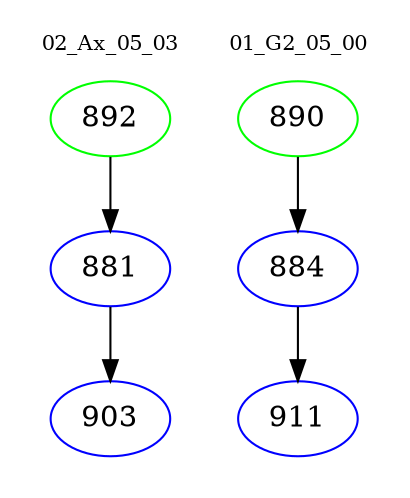 digraph{
subgraph cluster_0 {
color = white
label = "02_Ax_05_03";
fontsize=10;
T0_892 [label="892", color="green"]
T0_892 -> T0_881 [color="black"]
T0_881 [label="881", color="blue"]
T0_881 -> T0_903 [color="black"]
T0_903 [label="903", color="blue"]
}
subgraph cluster_1 {
color = white
label = "01_G2_05_00";
fontsize=10;
T1_890 [label="890", color="green"]
T1_890 -> T1_884 [color="black"]
T1_884 [label="884", color="blue"]
T1_884 -> T1_911 [color="black"]
T1_911 [label="911", color="blue"]
}
}
